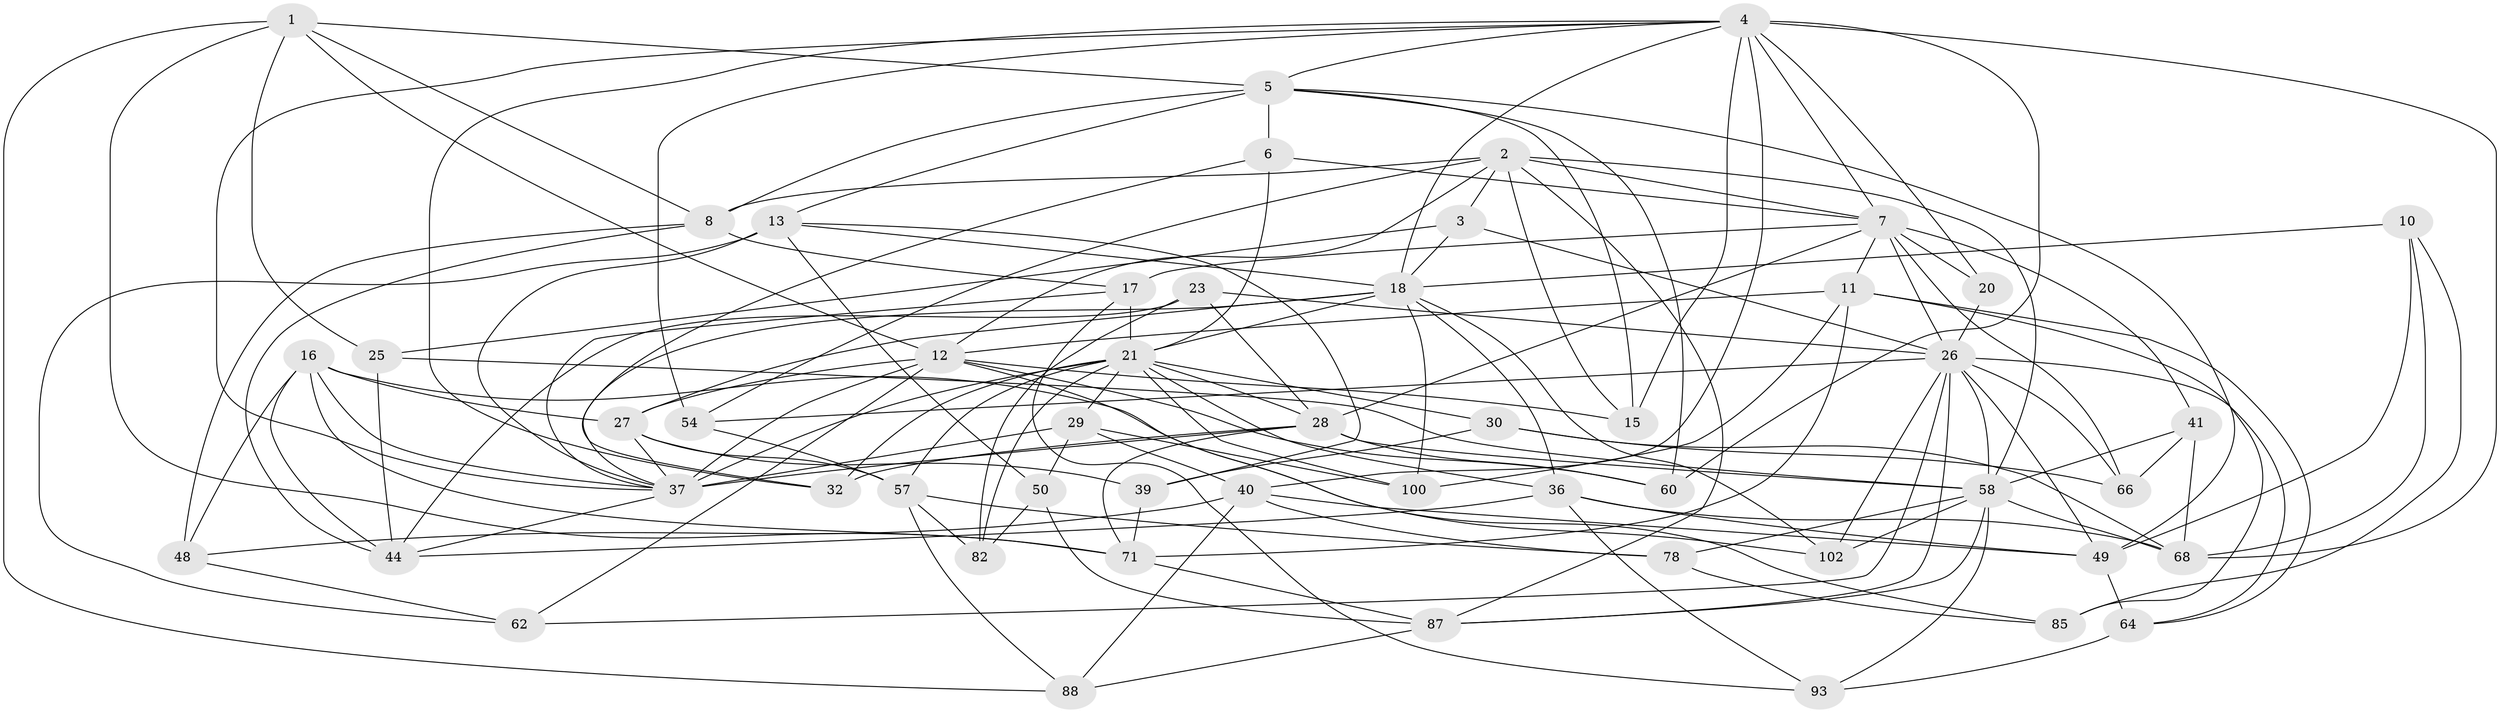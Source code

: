 // original degree distribution, {4: 1.0}
// Generated by graph-tools (version 1.1) at 2025/20/03/04/25 18:20:31]
// undirected, 52 vertices, 151 edges
graph export_dot {
graph [start="1"]
  node [color=gray90,style=filled];
  1 [super="+34"];
  2 [super="+76+77"];
  3;
  4 [super="+31+45"];
  5 [super="+9+19"];
  6;
  7 [super="+56+24+67"];
  8 [super="+46"];
  10;
  11 [super="+53"];
  12 [super="+92+95"];
  13 [super="+14"];
  15;
  16 [super="+70"];
  17 [super="+35"];
  18 [super="+61+73+65"];
  20;
  21 [super="+22+43+33"];
  23;
  25;
  26 [super="+86+63+69"];
  27 [super="+80"];
  28 [super="+89+47"];
  29 [super="+38"];
  30;
  32;
  36 [super="+55"];
  37 [super="+103+42"];
  39;
  40 [super="+74"];
  41;
  44 [super="+99"];
  48;
  49 [super="+72"];
  50;
  54;
  57 [super="+96"];
  58 [super="+105+79"];
  60;
  62;
  64;
  66;
  68 [super="+83"];
  71 [super="+94"];
  78;
  82;
  85;
  87 [super="+104"];
  88;
  93;
  100;
  102;
  1 -- 25;
  1 -- 12;
  1 -- 88;
  1 -- 5;
  1 -- 71;
  1 -- 8;
  2 -- 3;
  2 -- 7;
  2 -- 12;
  2 -- 58;
  2 -- 87;
  2 -- 8;
  2 -- 54;
  2 -- 15;
  3 -- 25;
  3 -- 26;
  3 -- 18;
  4 -- 20 [weight=2];
  4 -- 68;
  4 -- 5;
  4 -- 40;
  4 -- 15;
  4 -- 32;
  4 -- 54;
  4 -- 60;
  4 -- 18;
  4 -- 37;
  4 -- 7;
  5 -- 13;
  5 -- 8;
  5 -- 6;
  5 -- 15;
  5 -- 49;
  5 -- 60;
  6 -- 21;
  6 -- 32;
  6 -- 7;
  7 -- 41;
  7 -- 66;
  7 -- 20;
  7 -- 11;
  7 -- 28;
  7 -- 17;
  7 -- 26;
  8 -- 48;
  8 -- 17;
  8 -- 44;
  10 -- 85;
  10 -- 18;
  10 -- 68;
  10 -- 49;
  11 -- 85;
  11 -- 12;
  11 -- 71;
  11 -- 64;
  11 -- 100;
  12 -- 60;
  12 -- 37 [weight=2];
  12 -- 27;
  12 -- 62;
  12 -- 85;
  12 -- 15;
  13 -- 50;
  13 -- 18;
  13 -- 62;
  13 -- 39;
  13 -- 37;
  16 -- 102;
  16 -- 48;
  16 -- 37;
  16 -- 71;
  16 -- 27;
  16 -- 44;
  17 -- 37;
  17 -- 93;
  17 -- 21 [weight=2];
  18 -- 37;
  18 -- 100;
  18 -- 27;
  18 -- 21;
  18 -- 36;
  18 -- 102;
  20 -- 26;
  21 -- 82;
  21 -- 100;
  21 -- 36;
  21 -- 29 [weight=2];
  21 -- 57;
  21 -- 32;
  21 -- 28;
  21 -- 30;
  21 -- 37;
  23 -- 44;
  23 -- 82;
  23 -- 26;
  23 -- 28;
  25 -- 44;
  25 -- 58;
  26 -- 54;
  26 -- 102;
  26 -- 62;
  26 -- 87;
  26 -- 64;
  26 -- 49;
  26 -- 66;
  26 -- 58;
  27 -- 39;
  27 -- 57;
  27 -- 37;
  28 -- 32;
  28 -- 37;
  28 -- 58;
  28 -- 71;
  28 -- 60;
  29 -- 100;
  29 -- 50;
  29 -- 40;
  29 -- 37 [weight=3];
  30 -- 66;
  30 -- 39;
  30 -- 68;
  36 -- 93;
  36 -- 68;
  36 -- 49;
  36 -- 44;
  37 -- 44;
  39 -- 71;
  40 -- 88;
  40 -- 49;
  40 -- 48;
  40 -- 78;
  41 -- 66;
  41 -- 68;
  41 -- 58;
  48 -- 62;
  49 -- 64;
  50 -- 82;
  50 -- 87;
  54 -- 57;
  57 -- 78;
  57 -- 88;
  57 -- 82;
  58 -- 87;
  58 -- 93;
  58 -- 68;
  58 -- 102;
  58 -- 78;
  64 -- 93;
  71 -- 87;
  78 -- 85;
  87 -- 88;
}
